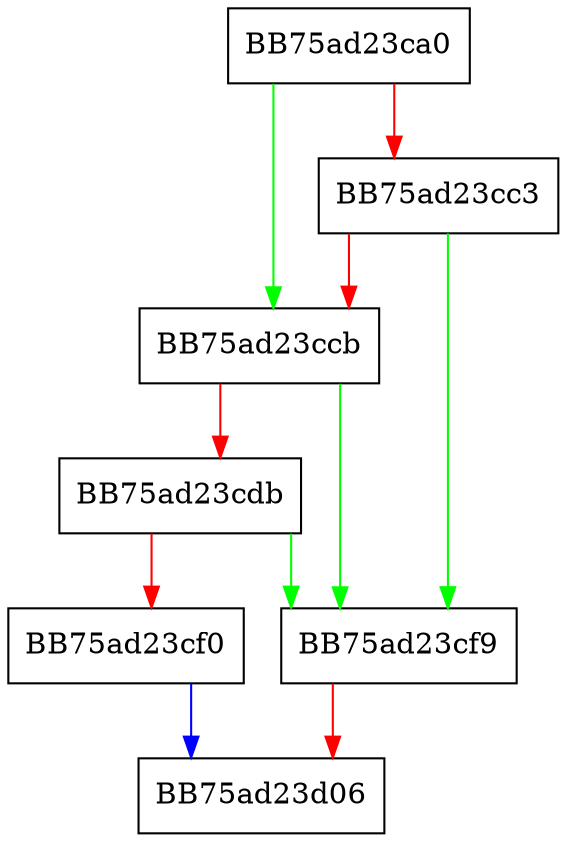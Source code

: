 digraph mmap64_cached {
  node [shape="box"];
  graph [splines=ortho];
  BB75ad23ca0 -> BB75ad23ccb [color="green"];
  BB75ad23ca0 -> BB75ad23cc3 [color="red"];
  BB75ad23cc3 -> BB75ad23cf9 [color="green"];
  BB75ad23cc3 -> BB75ad23ccb [color="red"];
  BB75ad23ccb -> BB75ad23cf9 [color="green"];
  BB75ad23ccb -> BB75ad23cdb [color="red"];
  BB75ad23cdb -> BB75ad23cf9 [color="green"];
  BB75ad23cdb -> BB75ad23cf0 [color="red"];
  BB75ad23cf0 -> BB75ad23d06 [color="blue"];
  BB75ad23cf9 -> BB75ad23d06 [color="red"];
}